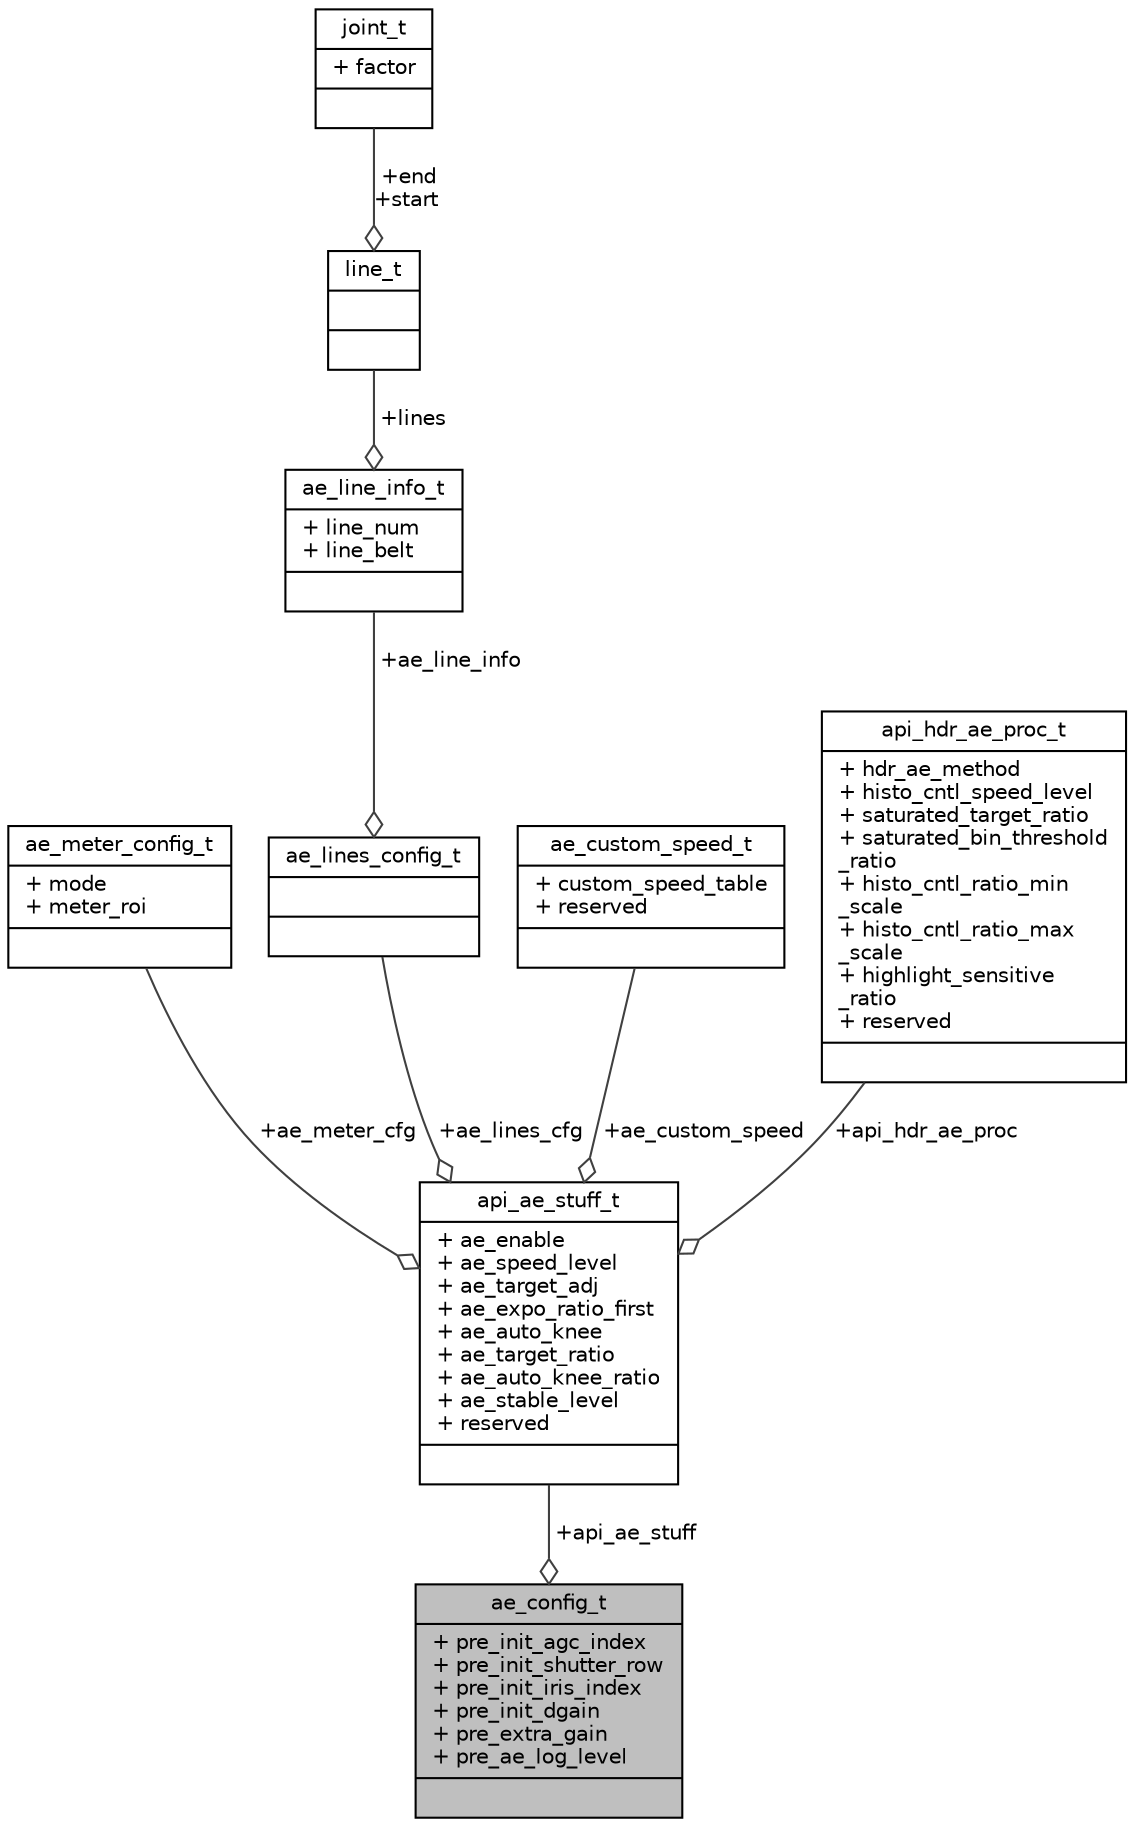 digraph "ae_config_t"
{
 // INTERACTIVE_SVG=YES
 // LATEX_PDF_SIZE
  bgcolor="transparent";
  edge [fontname="Helvetica",fontsize="10",labelfontname="Helvetica",labelfontsize="10"];
  node [fontname="Helvetica",fontsize="10",shape=record];
  Node1 [label="{ae_config_t\n|+ pre_init_agc_index\l+ pre_init_shutter_row\l+ pre_init_iris_index\l+ pre_init_dgain\l+ pre_extra_gain\l+ pre_ae_log_level\l|}",height=0.2,width=0.4,color="black", fillcolor="grey75", style="filled", fontcolor="black",tooltip=" "];
  Node2 -> Node1 [color="grey25",fontsize="10",style="solid",label=" +api_ae_stuff" ,arrowhead="odiamond",fontname="Helvetica"];
  Node2 [label="{api_ae_stuff_t\n|+ ae_enable\l+ ae_speed_level\l+ ae_target_adj\l+ ae_expo_ratio_first\l+ ae_auto_knee\l+ ae_target_ratio\l+ ae_auto_knee_ratio\l+ ae_stable_level\l+ reserved\l|}",height=0.2,width=0.4,color="black",URL="$d4/dd1/structapi__ae__stuff__t.html",tooltip=" "];
  Node3 -> Node2 [color="grey25",fontsize="10",style="solid",label=" +ae_meter_cfg" ,arrowhead="odiamond",fontname="Helvetica"];
  Node3 [label="{ae_meter_config_t\n|+ mode\l+ meter_roi\l|}",height=0.2,width=0.4,color="black",URL="$d2/dcf/structae__meter__config__t.html",tooltip="Description of AE metering information."];
  Node4 -> Node2 [color="grey25",fontsize="10",style="solid",label=" +ae_lines_cfg" ,arrowhead="odiamond",fontname="Helvetica"];
  Node4 [label="{ae_lines_config_t\n||}",height=0.2,width=0.4,color="black",URL="$df/d66/structae__lines__config__t.html",tooltip="Description of AE LINE configuration."];
  Node5 -> Node4 [color="grey25",fontsize="10",style="solid",label=" +ae_line_info" ,arrowhead="odiamond",fontname="Helvetica"];
  Node5 [label="{ae_line_info_t\n|+ line_num\l+ line_belt\l|}",height=0.2,width=0.4,color="black",URL="$d5/d66/structae__line__info__t.html",tooltip="Description of AE LINE configuration for one exposure frame."];
  Node6 -> Node5 [color="grey25",fontsize="10",style="solid",label=" +lines" ,arrowhead="odiamond",fontname="Helvetica"];
  Node6 [label="{line_t\n||}",height=0.2,width=0.4,color="black",URL="$dd/d43/structline__t.html",tooltip="Description of an AE LINE."];
  Node7 -> Node6 [color="grey25",fontsize="10",style="solid",label=" +end\n+start" ,arrowhead="odiamond",fontname="Helvetica"];
  Node7 [label="{joint_t\n|+ factor\l|}",height=0.2,width=0.4,color="black",URL="$d4/dcd/structjoint__t.html",tooltip="Description of an joint on AE LINE."];
  Node8 -> Node2 [color="grey25",fontsize="10",style="solid",label=" +ae_custom_speed" ,arrowhead="odiamond",fontname="Helvetica"];
  Node8 [label="{ae_custom_speed_t\n|+ custom_speed_table\l+ reserved\l|}",height=0.2,width=0.4,color="black",URL="$de/d1c/structae__custom__speed__t.html",tooltip="Description of AE custom speed."];
  Node9 -> Node2 [color="grey25",fontsize="10",style="solid",label=" +api_hdr_ae_proc" ,arrowhead="odiamond",fontname="Helvetica"];
  Node9 [label="{api_hdr_ae_proc_t\n|+ hdr_ae_method\l+ histo_cntl_speed_level\l+ saturated_target_ratio\l+ saturated_bin_threshold\l_ratio\l+ histo_cntl_ratio_min\l_scale\l+ histo_cntl_ratio_max\l_scale\l+ highlight_sensitive\l_ratio\l+ reserved\l|}",height=0.2,width=0.4,color="black",URL="$df/de5/structapi__hdr__ae__proc__t.html",tooltip=" "];
}
